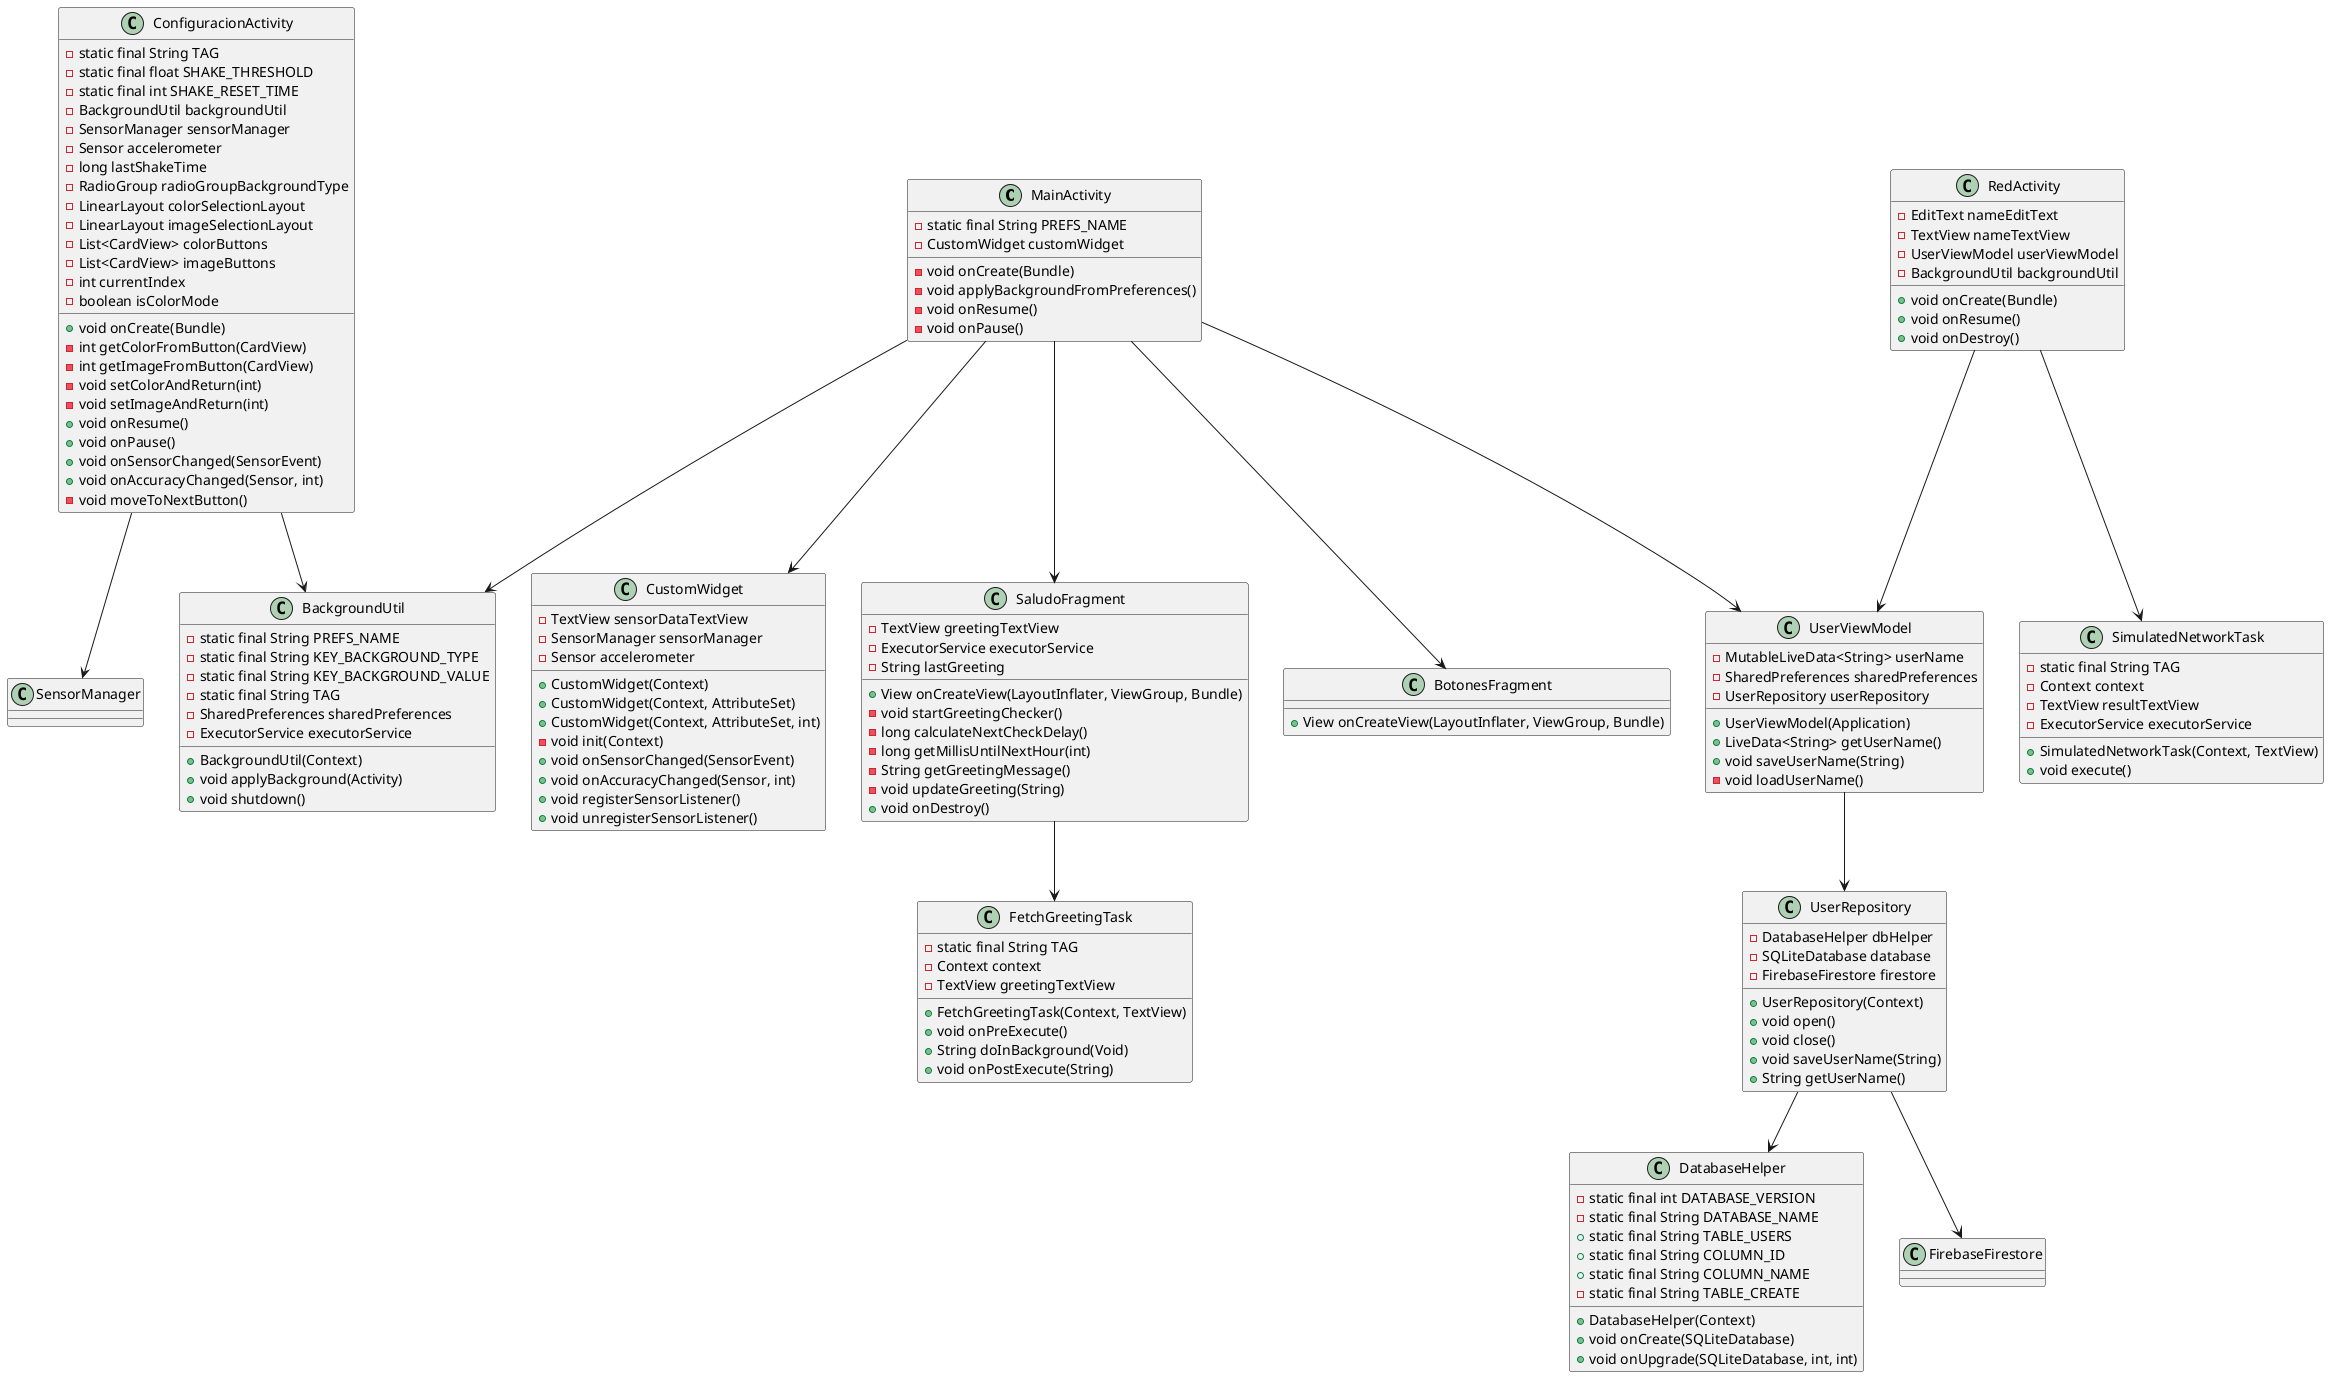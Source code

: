 @startuml

class MainActivity {
    - static final String PREFS_NAME
    - CustomWidget customWidget
    - void onCreate(Bundle)
    - void applyBackgroundFromPreferences()
    - void onResume()
    - void onPause()
}

class CustomWidget {
    - TextView sensorDataTextView
    - SensorManager sensorManager
    - Sensor accelerometer
    + CustomWidget(Context)
    + CustomWidget(Context, AttributeSet)
    + CustomWidget(Context, AttributeSet, int)
    - void init(Context)
    + void onSensorChanged(SensorEvent)
    + void onAccuracyChanged(Sensor, int)
    + void registerSensorListener()
    + void unregisterSensorListener()
}

class BackgroundUtil {
    - static final String PREFS_NAME
    - static final String KEY_BACKGROUND_TYPE
    - static final String KEY_BACKGROUND_VALUE
    - static final String TAG
    - SharedPreferences sharedPreferences
    - ExecutorService executorService
    + BackgroundUtil(Context)
    + void applyBackground(Activity)
    + void shutdown()
}

class SimulatedNetworkTask {
    - static final String TAG
    - Context context
    - TextView resultTextView
    - ExecutorService executorService
    + SimulatedNetworkTask(Context, TextView)
    + void execute()
}

class FetchGreetingTask {
    - static final String TAG
    - Context context
    - TextView greetingTextView
    + FetchGreetingTask(Context, TextView)
    + void onPreExecute()
    + String doInBackground(Void)
    + void onPostExecute(String)
}

class UserViewModel {
    - MutableLiveData<String> userName
    - SharedPreferences sharedPreferences
    - UserRepository userRepository
    + UserViewModel(Application)
    + LiveData<String> getUserName()
    + void saveUserName(String)
    - void loadUserName()
}

class SaludoFragment {
    - TextView greetingTextView
    - ExecutorService executorService
    - String lastGreeting
    + View onCreateView(LayoutInflater, ViewGroup, Bundle)
    - void startGreetingChecker()
    - long calculateNextCheckDelay()
    - long getMillisUntilNextHour(int)
    - String getGreetingMessage()
    - void updateGreeting(String)
    + void onDestroy()
}

class BotonesFragment {
    + View onCreateView(LayoutInflater, ViewGroup, Bundle)
}

class DatabaseHelper {
    - static final int DATABASE_VERSION
    - static final String DATABASE_NAME
    + static final String TABLE_USERS
    + static final String COLUMN_ID
    + static final String COLUMN_NAME
    - static final String TABLE_CREATE
    + DatabaseHelper(Context)
    + void onCreate(SQLiteDatabase)
    + void onUpgrade(SQLiteDatabase, int, int)
}

class UserRepository {
    - DatabaseHelper dbHelper
    - SQLiteDatabase database
    - FirebaseFirestore firestore
    + UserRepository(Context)
    + void open()
    + void close()
    + void saveUserName(String)
    + String getUserName()
}

class RedActivity {
    - EditText nameEditText
    - TextView nameTextView
    - UserViewModel userViewModel
    - BackgroundUtil backgroundUtil
    + void onCreate(Bundle)
    + void onResume()
    + void onDestroy()
}

class ConfiguracionActivity {
    - static final String TAG
    - static final float SHAKE_THRESHOLD
    - static final int SHAKE_RESET_TIME
    - BackgroundUtil backgroundUtil
    - SensorManager sensorManager
    - Sensor accelerometer
    - long lastShakeTime
    - RadioGroup radioGroupBackgroundType
    - LinearLayout colorSelectionLayout
    - LinearLayout imageSelectionLayout
    - List<CardView> colorButtons
    - List<CardView> imageButtons
    - int currentIndex
    - boolean isColorMode
    + void onCreate(Bundle)
    - int getColorFromButton(CardView)
    - int getImageFromButton(CardView)
    - void setColorAndReturn(int)
    - void setImageAndReturn(int)
    + void onResume()
    + void onPause()
    + void onSensorChanged(SensorEvent)
    + void onAccuracyChanged(Sensor, int)
    - void moveToNextButton()
}

MainActivity --> CustomWidget
MainActivity --> SaludoFragment
MainActivity --> BotonesFragment
MainActivity --> BackgroundUtil
MainActivity --> UserViewModel
UserViewModel --> UserRepository
UserRepository --> DatabaseHelper
UserRepository --> FirebaseFirestore
RedActivity --> UserViewModel
RedActivity --> SimulatedNetworkTask
SaludoFragment --> FetchGreetingTask
ConfiguracionActivity --> BackgroundUtil
ConfiguracionActivity --> SensorManager

@enduml
